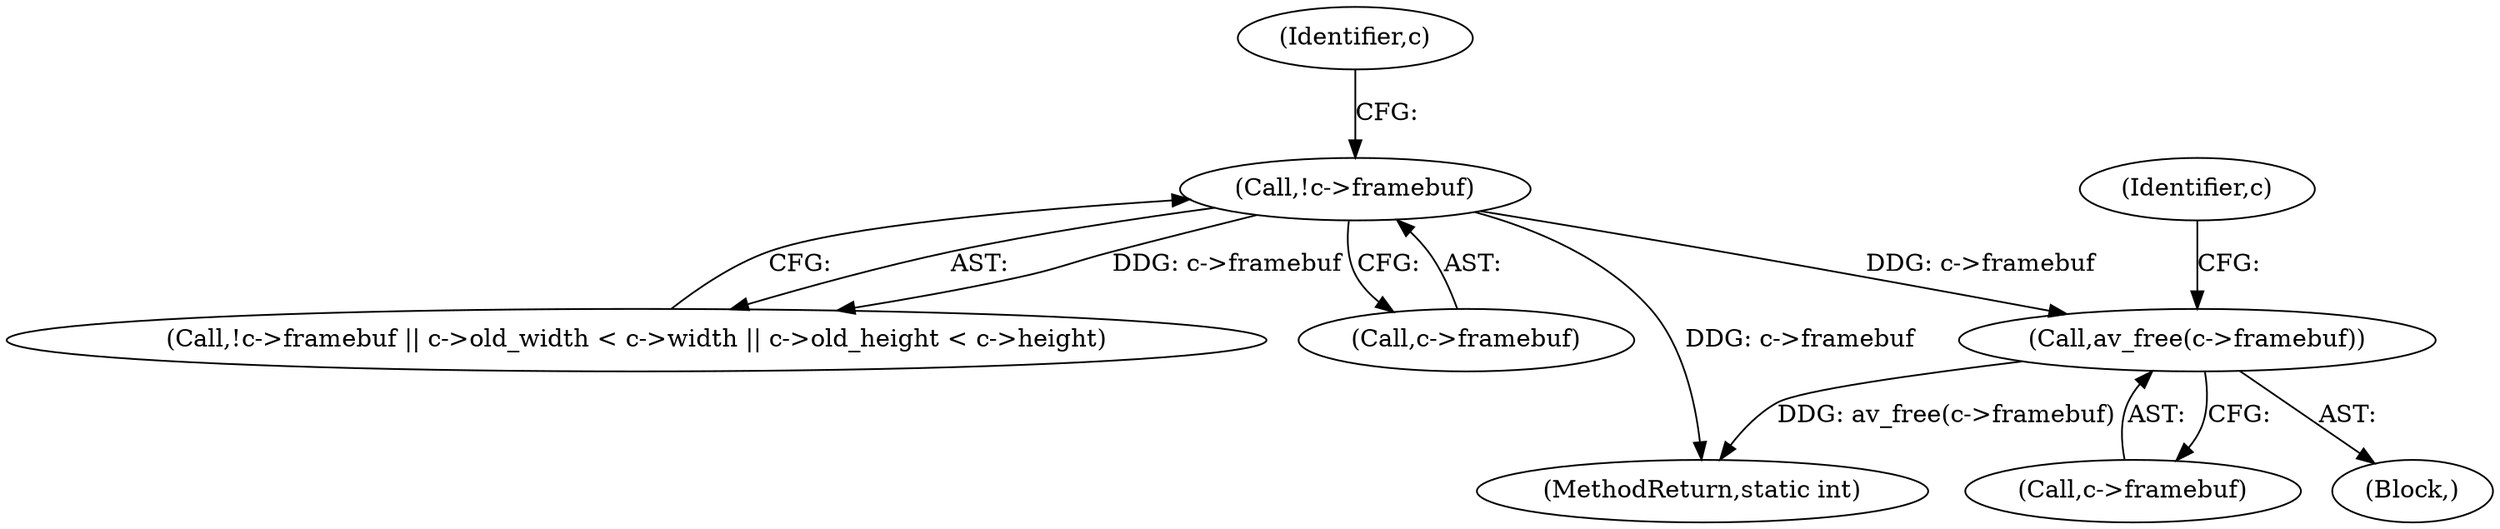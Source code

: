 digraph "0_FFmpeg_821a5938d100458f4d09d634041b05c860554ce0@API" {
"1000144" [label="(Call,av_free(c->framebuf))"];
"1000106" [label="(Call,!c->framebuf)"];
"1000296" [label="(MethodReturn,static int)"];
"1000106" [label="(Call,!c->framebuf)"];
"1000105" [label="(Call,!c->framebuf || c->old_width < c->width || c->old_height < c->height)"];
"1000125" [label="(Block,)"];
"1000113" [label="(Identifier,c)"];
"1000144" [label="(Call,av_free(c->framebuf))"];
"1000150" [label="(Identifier,c)"];
"1000107" [label="(Call,c->framebuf)"];
"1000145" [label="(Call,c->framebuf)"];
"1000144" -> "1000125"  [label="AST: "];
"1000144" -> "1000145"  [label="CFG: "];
"1000145" -> "1000144"  [label="AST: "];
"1000150" -> "1000144"  [label="CFG: "];
"1000144" -> "1000296"  [label="DDG: av_free(c->framebuf)"];
"1000106" -> "1000144"  [label="DDG: c->framebuf"];
"1000106" -> "1000105"  [label="AST: "];
"1000106" -> "1000107"  [label="CFG: "];
"1000107" -> "1000106"  [label="AST: "];
"1000113" -> "1000106"  [label="CFG: "];
"1000105" -> "1000106"  [label="CFG: "];
"1000106" -> "1000296"  [label="DDG: c->framebuf"];
"1000106" -> "1000105"  [label="DDG: c->framebuf"];
}
